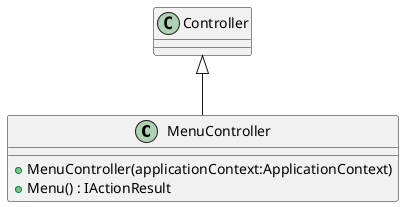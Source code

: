 @startuml
class MenuController {
    + MenuController(applicationContext:ApplicationContext)
    + Menu() : IActionResult
}
Controller <|-- MenuController
@enduml
